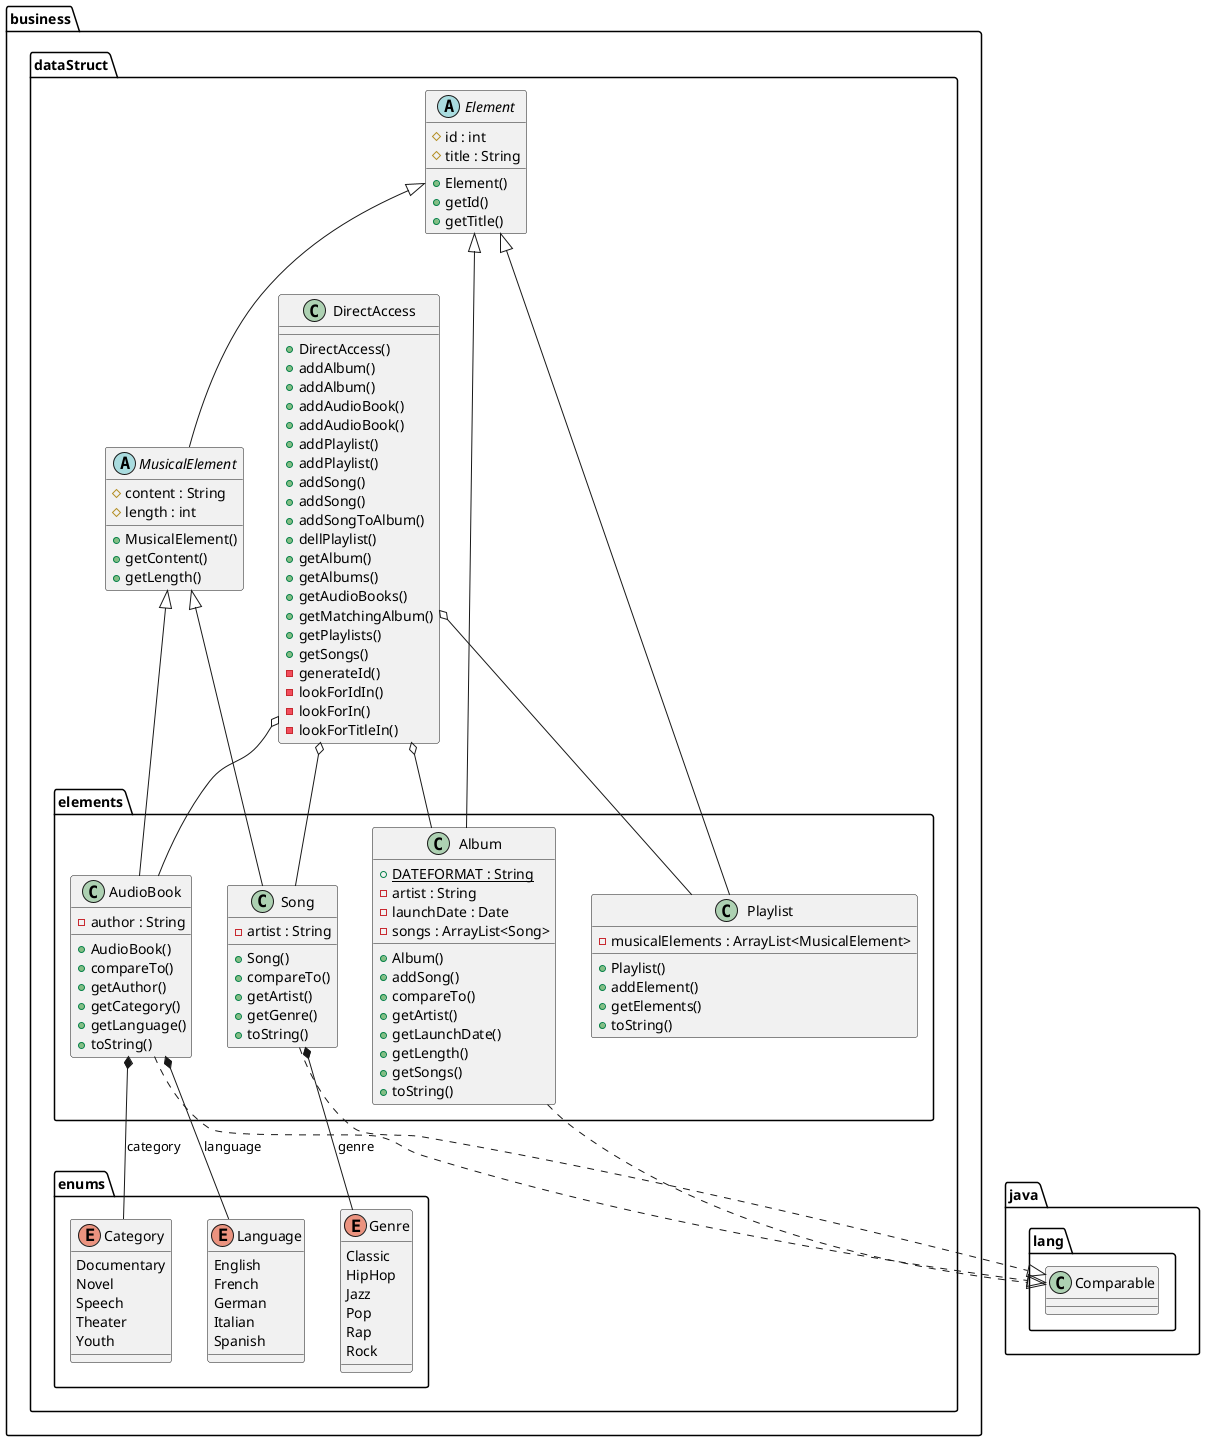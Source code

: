 @startuml data structure

  namespace business.dataStruct {
    namespace elements {
      class business.dataStruct.elements.Album {
          {static} + DATEFORMAT : String
          - artist : String
          - launchDate : Date
          - songs : ArrayList<Song>
          + Album()
          + addSong()
          + compareTo()
          + getArtist()
          + getLaunchDate()
          + getLength()
          + getSongs()
          + toString()
      }
    }
  }
  

  namespace business.dataStruct {
    namespace elements {
      class business.dataStruct.elements.AudioBook {
          - author : String
          + AudioBook()
          + compareTo()
          + getAuthor()
          + getCategory()
          + getLanguage()
          + toString()
      }
    }
  }
  

  namespace business.dataStruct {
    namespace elements {
      class business.dataStruct.elements.Playlist {
          - musicalElements : ArrayList<MusicalElement>
          + Playlist()
          + addElement()
          + getElements()
          + toString()
      }
    }
  }
  

  namespace business.dataStruct {
    namespace elements {
      class business.dataStruct.elements.Song {
          - artist : String
          + Song()
          + compareTo()
          + getArtist()
          + getGenre()
          + toString()
      }
    }
  }
  

  namespace business.dataStruct {
    namespace enums {
      enum Category {
        Documentary
        Novel
        Speech
        Theater
        Youth
      }
    }
  }
  

  namespace business.dataStruct {
    namespace enums {
      enum Genre {
        Classic
        HipHop
        Jazz
        Pop
        Rap
        Rock
      }
    }
  }
  

  namespace business.dataStruct {
    namespace enums {
      enum Language {
        English
        French
        German
        Italian
        Spanish
      }
    }
  }

  business.dataStruct.elements.Album .down.|> java.lang.Comparable
  business.dataStruct.elements.Album -up-|> business.dataStruct.Element
  business.dataStruct.elements.AudioBook .down.|> java.lang.Comparable
  business.dataStruct.elements.AudioBook -up-|> business.dataStruct.MusicalElement
  business.dataStruct.elements.AudioBook *-- business.dataStruct.enums.Category : category
  business.dataStruct.elements.AudioBook *-- business.dataStruct.enums.Language : language
  business.dataStruct.elements.Playlist -up-|> business.dataStruct.Element
  business.dataStruct.elements.Song .down.|> java.lang.Comparable
  business.dataStruct.elements.Song -up-|> business.dataStruct.MusicalElement
  business.dataStruct.elements.Song *-- business.dataStruct.enums.Genre : genre


  namespace business.dataStruct {
    class business.dataStruct.DirectAccess {
        + DirectAccess()
        + addAlbum()
        + addAlbum()
        + addAudioBook()
        + addAudioBook()
        + addPlaylist()
        + addPlaylist()
        + addSong()
        + addSong()
        + addSongToAlbum()
        + dellPlaylist()
        + getAlbum()
        + getAlbums()
        + getAudioBooks()
        + getMatchingAlbum()
        + getPlaylists()
        + getSongs()
        - generateId()
        - lookForIdIn()
        - lookForIn()
        - lookForTitleIn()
    }
  }

  business.dataStruct.DirectAccess o-- business.dataStruct.elements.Song
  business.dataStruct.DirectAccess o-- business.dataStruct.elements.AudioBook
  business.dataStruct.DirectAccess o-- business.dataStruct.elements.Playlist
  business.dataStruct.DirectAccess o-- business.dataStruct.elements.Album

  namespace business.dataStruct {
    abstract class business.dataStruct.Element {
        # id : int
        # title : String
        + Element()
        + getId()
        + getTitle()
    }
  }
  

  namespace business.dataStruct {
    abstract class business.dataStruct.MusicalElement {
        # content : String
        # length : int
        + MusicalElement()
        + getContent()
        + getLength()
    }
  }
  

  business.dataStruct.MusicalElement -up-|> business.dataStruct.Element


@enduml
